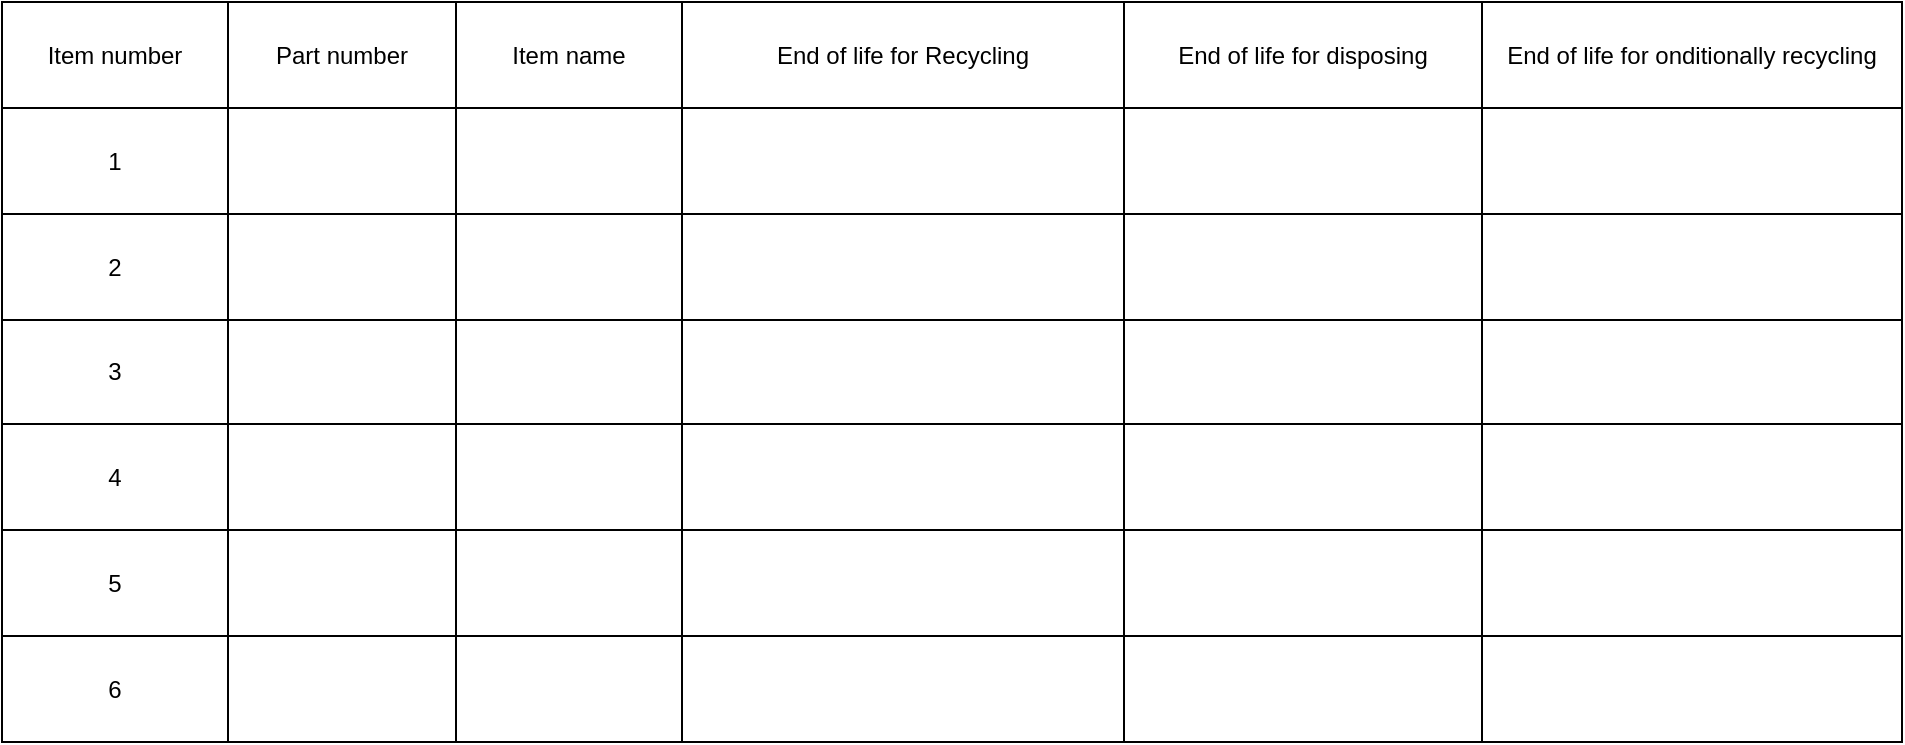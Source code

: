 <mxfile version="15.0.6" type="github">
  <diagram id="hUPv-rZTNqu7wUvO2y3x" name="Page-1">
    <mxGraphModel dx="1186" dy="651" grid="1" gridSize="10" guides="1" tooltips="1" connect="1" arrows="1" fold="1" page="1" pageScale="1" pageWidth="827" pageHeight="1169" math="0" shadow="0">
      <root>
        <mxCell id="0" />
        <mxCell id="1" parent="0" />
        <mxCell id="mOBDqDTa86BtB7iNb8-j-1" value="" style="shape=table;startSize=0;container=1;collapsible=0;childLayout=tableLayout;" vertex="1" parent="1">
          <mxGeometry x="90" y="140" width="950" height="370" as="geometry" />
        </mxCell>
        <mxCell id="mOBDqDTa86BtB7iNb8-j-2" value="" style="shape=partialRectangle;collapsible=0;dropTarget=0;pointerEvents=0;fillColor=none;top=0;left=0;bottom=0;right=0;points=[[0,0.5],[1,0.5]];portConstraint=eastwest;" vertex="1" parent="mOBDqDTa86BtB7iNb8-j-1">
          <mxGeometry width="950" height="53" as="geometry" />
        </mxCell>
        <mxCell id="mOBDqDTa86BtB7iNb8-j-3" value="Item number" style="shape=partialRectangle;html=1;whiteSpace=wrap;connectable=0;overflow=hidden;fillColor=none;top=0;left=0;bottom=0;right=0;" vertex="1" parent="mOBDqDTa86BtB7iNb8-j-2">
          <mxGeometry width="113" height="53" as="geometry" />
        </mxCell>
        <mxCell id="mOBDqDTa86BtB7iNb8-j-4" value="Part number" style="shape=partialRectangle;html=1;whiteSpace=wrap;connectable=0;overflow=hidden;fillColor=none;top=0;left=0;bottom=0;right=0;" vertex="1" parent="mOBDqDTa86BtB7iNb8-j-2">
          <mxGeometry x="113" width="114" height="53" as="geometry" />
        </mxCell>
        <mxCell id="mOBDqDTa86BtB7iNb8-j-5" value="Item name" style="shape=partialRectangle;html=1;whiteSpace=wrap;connectable=0;overflow=hidden;fillColor=none;top=0;left=0;bottom=0;right=0;" vertex="1" parent="mOBDqDTa86BtB7iNb8-j-2">
          <mxGeometry x="227" width="113" height="53" as="geometry" />
        </mxCell>
        <mxCell id="mOBDqDTa86BtB7iNb8-j-6" value="End of life for Recycling" style="shape=partialRectangle;html=1;whiteSpace=wrap;connectable=0;overflow=hidden;fillColor=none;top=0;left=0;bottom=0;right=0;" vertex="1" parent="mOBDqDTa86BtB7iNb8-j-2">
          <mxGeometry x="340" width="221" height="53" as="geometry" />
        </mxCell>
        <mxCell id="mOBDqDTa86BtB7iNb8-j-7" value="End of life for disposing " style="shape=partialRectangle;html=1;whiteSpace=wrap;connectable=0;overflow=hidden;fillColor=none;top=0;left=0;bottom=0;right=0;" vertex="1" parent="mOBDqDTa86BtB7iNb8-j-2">
          <mxGeometry x="561" width="179" height="53" as="geometry" />
        </mxCell>
        <mxCell id="mOBDqDTa86BtB7iNb8-j-8" value="End of life for onditionally recycling" style="shape=partialRectangle;html=1;whiteSpace=wrap;connectable=0;overflow=hidden;fillColor=none;top=0;left=0;bottom=0;right=0;" vertex="1" parent="mOBDqDTa86BtB7iNb8-j-2">
          <mxGeometry x="740" width="210" height="53" as="geometry" />
        </mxCell>
        <mxCell id="mOBDqDTa86BtB7iNb8-j-9" style="shape=partialRectangle;collapsible=0;dropTarget=0;pointerEvents=0;fillColor=none;top=0;left=0;bottom=0;right=0;points=[[0,0.5],[1,0.5]];portConstraint=eastwest;" vertex="1" parent="mOBDqDTa86BtB7iNb8-j-1">
          <mxGeometry y="53" width="950" height="53" as="geometry" />
        </mxCell>
        <mxCell id="mOBDqDTa86BtB7iNb8-j-10" value="1" style="shape=partialRectangle;html=1;whiteSpace=wrap;connectable=0;overflow=hidden;fillColor=none;top=0;left=0;bottom=0;right=0;" vertex="1" parent="mOBDqDTa86BtB7iNb8-j-9">
          <mxGeometry width="113" height="53" as="geometry" />
        </mxCell>
        <mxCell id="mOBDqDTa86BtB7iNb8-j-11" style="shape=partialRectangle;html=1;whiteSpace=wrap;connectable=0;overflow=hidden;fillColor=none;top=0;left=0;bottom=0;right=0;" vertex="1" parent="mOBDqDTa86BtB7iNb8-j-9">
          <mxGeometry x="113" width="114" height="53" as="geometry" />
        </mxCell>
        <mxCell id="mOBDqDTa86BtB7iNb8-j-12" style="shape=partialRectangle;html=1;whiteSpace=wrap;connectable=0;overflow=hidden;fillColor=none;top=0;left=0;bottom=0;right=0;" vertex="1" parent="mOBDqDTa86BtB7iNb8-j-9">
          <mxGeometry x="227" width="113" height="53" as="geometry" />
        </mxCell>
        <mxCell id="mOBDqDTa86BtB7iNb8-j-13" style="shape=partialRectangle;html=1;whiteSpace=wrap;connectable=0;overflow=hidden;fillColor=none;top=0;left=0;bottom=0;right=0;" vertex="1" parent="mOBDqDTa86BtB7iNb8-j-9">
          <mxGeometry x="340" width="221" height="53" as="geometry" />
        </mxCell>
        <mxCell id="mOBDqDTa86BtB7iNb8-j-14" value="" style="shape=partialRectangle;html=1;whiteSpace=wrap;connectable=0;overflow=hidden;fillColor=none;top=0;left=0;bottom=0;right=0;" vertex="1" parent="mOBDqDTa86BtB7iNb8-j-9">
          <mxGeometry x="561" width="179" height="53" as="geometry" />
        </mxCell>
        <mxCell id="mOBDqDTa86BtB7iNb8-j-15" style="shape=partialRectangle;html=1;whiteSpace=wrap;connectable=0;overflow=hidden;fillColor=none;top=0;left=0;bottom=0;right=0;" vertex="1" parent="mOBDqDTa86BtB7iNb8-j-9">
          <mxGeometry x="740" width="210" height="53" as="geometry" />
        </mxCell>
        <mxCell id="mOBDqDTa86BtB7iNb8-j-16" style="shape=partialRectangle;collapsible=0;dropTarget=0;pointerEvents=0;fillColor=none;top=0;left=0;bottom=0;right=0;points=[[0,0.5],[1,0.5]];portConstraint=eastwest;" vertex="1" parent="mOBDqDTa86BtB7iNb8-j-1">
          <mxGeometry y="106" width="950" height="53" as="geometry" />
        </mxCell>
        <mxCell id="mOBDqDTa86BtB7iNb8-j-17" value="2" style="shape=partialRectangle;html=1;whiteSpace=wrap;connectable=0;overflow=hidden;fillColor=none;top=0;left=0;bottom=0;right=0;" vertex="1" parent="mOBDqDTa86BtB7iNb8-j-16">
          <mxGeometry width="113" height="53" as="geometry" />
        </mxCell>
        <mxCell id="mOBDqDTa86BtB7iNb8-j-18" style="shape=partialRectangle;html=1;whiteSpace=wrap;connectable=0;overflow=hidden;fillColor=none;top=0;left=0;bottom=0;right=0;" vertex="1" parent="mOBDqDTa86BtB7iNb8-j-16">
          <mxGeometry x="113" width="114" height="53" as="geometry" />
        </mxCell>
        <mxCell id="mOBDqDTa86BtB7iNb8-j-19" style="shape=partialRectangle;html=1;whiteSpace=wrap;connectable=0;overflow=hidden;fillColor=none;top=0;left=0;bottom=0;right=0;" vertex="1" parent="mOBDqDTa86BtB7iNb8-j-16">
          <mxGeometry x="227" width="113" height="53" as="geometry" />
        </mxCell>
        <mxCell id="mOBDqDTa86BtB7iNb8-j-20" style="shape=partialRectangle;html=1;whiteSpace=wrap;connectable=0;overflow=hidden;fillColor=none;top=0;left=0;bottom=0;right=0;" vertex="1" parent="mOBDqDTa86BtB7iNb8-j-16">
          <mxGeometry x="340" width="221" height="53" as="geometry" />
        </mxCell>
        <mxCell id="mOBDqDTa86BtB7iNb8-j-21" style="shape=partialRectangle;html=1;whiteSpace=wrap;connectable=0;overflow=hidden;fillColor=none;top=0;left=0;bottom=0;right=0;" vertex="1" parent="mOBDqDTa86BtB7iNb8-j-16">
          <mxGeometry x="561" width="179" height="53" as="geometry" />
        </mxCell>
        <mxCell id="mOBDqDTa86BtB7iNb8-j-22" style="shape=partialRectangle;html=1;whiteSpace=wrap;connectable=0;overflow=hidden;fillColor=none;top=0;left=0;bottom=0;right=0;" vertex="1" parent="mOBDqDTa86BtB7iNb8-j-16">
          <mxGeometry x="740" width="210" height="53" as="geometry" />
        </mxCell>
        <mxCell id="mOBDqDTa86BtB7iNb8-j-23" value="" style="shape=partialRectangle;collapsible=0;dropTarget=0;pointerEvents=0;fillColor=none;top=0;left=0;bottom=0;right=0;points=[[0,0.5],[1,0.5]];portConstraint=eastwest;" vertex="1" parent="mOBDqDTa86BtB7iNb8-j-1">
          <mxGeometry y="159" width="950" height="52" as="geometry" />
        </mxCell>
        <mxCell id="mOBDqDTa86BtB7iNb8-j-24" value="3" style="shape=partialRectangle;html=1;whiteSpace=wrap;connectable=0;overflow=hidden;fillColor=none;top=0;left=0;bottom=0;right=0;" vertex="1" parent="mOBDqDTa86BtB7iNb8-j-23">
          <mxGeometry width="113" height="52" as="geometry" />
        </mxCell>
        <mxCell id="mOBDqDTa86BtB7iNb8-j-25" value="" style="shape=partialRectangle;html=1;whiteSpace=wrap;connectable=0;overflow=hidden;fillColor=none;top=0;left=0;bottom=0;right=0;" vertex="1" parent="mOBDqDTa86BtB7iNb8-j-23">
          <mxGeometry x="113" width="114" height="52" as="geometry" />
        </mxCell>
        <mxCell id="mOBDqDTa86BtB7iNb8-j-26" value="" style="shape=partialRectangle;html=1;whiteSpace=wrap;connectable=0;overflow=hidden;fillColor=none;top=0;left=0;bottom=0;right=0;" vertex="1" parent="mOBDqDTa86BtB7iNb8-j-23">
          <mxGeometry x="227" width="113" height="52" as="geometry" />
        </mxCell>
        <mxCell id="mOBDqDTa86BtB7iNb8-j-27" value="" style="shape=partialRectangle;html=1;whiteSpace=wrap;connectable=0;overflow=hidden;fillColor=none;top=0;left=0;bottom=0;right=0;" vertex="1" parent="mOBDqDTa86BtB7iNb8-j-23">
          <mxGeometry x="340" width="221" height="52" as="geometry" />
        </mxCell>
        <mxCell id="mOBDqDTa86BtB7iNb8-j-28" value="" style="shape=partialRectangle;html=1;whiteSpace=wrap;connectable=0;overflow=hidden;fillColor=none;top=0;left=0;bottom=0;right=0;" vertex="1" parent="mOBDqDTa86BtB7iNb8-j-23">
          <mxGeometry x="561" width="179" height="52" as="geometry" />
        </mxCell>
        <mxCell id="mOBDqDTa86BtB7iNb8-j-29" value="" style="shape=partialRectangle;html=1;whiteSpace=wrap;connectable=0;overflow=hidden;fillColor=none;top=0;left=0;bottom=0;right=0;" vertex="1" parent="mOBDqDTa86BtB7iNb8-j-23">
          <mxGeometry x="740" width="210" height="52" as="geometry" />
        </mxCell>
        <mxCell id="mOBDqDTa86BtB7iNb8-j-30" value="" style="shape=partialRectangle;collapsible=0;dropTarget=0;pointerEvents=0;fillColor=none;top=0;left=0;bottom=0;right=0;points=[[0,0.5],[1,0.5]];portConstraint=eastwest;" vertex="1" parent="mOBDqDTa86BtB7iNb8-j-1">
          <mxGeometry y="211" width="950" height="53" as="geometry" />
        </mxCell>
        <mxCell id="mOBDqDTa86BtB7iNb8-j-31" value="4" style="shape=partialRectangle;html=1;whiteSpace=wrap;connectable=0;overflow=hidden;fillColor=none;top=0;left=0;bottom=0;right=0;" vertex="1" parent="mOBDqDTa86BtB7iNb8-j-30">
          <mxGeometry width="113" height="53" as="geometry" />
        </mxCell>
        <mxCell id="mOBDqDTa86BtB7iNb8-j-32" value="" style="shape=partialRectangle;html=1;whiteSpace=wrap;connectable=0;overflow=hidden;fillColor=none;top=0;left=0;bottom=0;right=0;" vertex="1" parent="mOBDqDTa86BtB7iNb8-j-30">
          <mxGeometry x="113" width="114" height="53" as="geometry" />
        </mxCell>
        <mxCell id="mOBDqDTa86BtB7iNb8-j-33" value="" style="shape=partialRectangle;html=1;whiteSpace=wrap;connectable=0;overflow=hidden;fillColor=none;top=0;left=0;bottom=0;right=0;" vertex="1" parent="mOBDqDTa86BtB7iNb8-j-30">
          <mxGeometry x="227" width="113" height="53" as="geometry" />
        </mxCell>
        <mxCell id="mOBDqDTa86BtB7iNb8-j-34" value="" style="shape=partialRectangle;html=1;whiteSpace=wrap;connectable=0;overflow=hidden;fillColor=none;top=0;left=0;bottom=0;right=0;" vertex="1" parent="mOBDqDTa86BtB7iNb8-j-30">
          <mxGeometry x="340" width="221" height="53" as="geometry" />
        </mxCell>
        <mxCell id="mOBDqDTa86BtB7iNb8-j-35" value="" style="shape=partialRectangle;html=1;whiteSpace=wrap;connectable=0;overflow=hidden;fillColor=none;top=0;left=0;bottom=0;right=0;" vertex="1" parent="mOBDqDTa86BtB7iNb8-j-30">
          <mxGeometry x="561" width="179" height="53" as="geometry" />
        </mxCell>
        <mxCell id="mOBDqDTa86BtB7iNb8-j-36" value="" style="shape=partialRectangle;html=1;whiteSpace=wrap;connectable=0;overflow=hidden;fillColor=none;top=0;left=0;bottom=0;right=0;" vertex="1" parent="mOBDqDTa86BtB7iNb8-j-30">
          <mxGeometry x="740" width="210" height="53" as="geometry" />
        </mxCell>
        <mxCell id="mOBDqDTa86BtB7iNb8-j-37" value="" style="shape=partialRectangle;collapsible=0;dropTarget=0;pointerEvents=0;fillColor=none;top=0;left=0;bottom=0;right=0;points=[[0,0.5],[1,0.5]];portConstraint=eastwest;" vertex="1" parent="mOBDqDTa86BtB7iNb8-j-1">
          <mxGeometry y="264" width="950" height="53" as="geometry" />
        </mxCell>
        <mxCell id="mOBDqDTa86BtB7iNb8-j-38" value="5" style="shape=partialRectangle;html=1;whiteSpace=wrap;connectable=0;overflow=hidden;fillColor=none;top=0;left=0;bottom=0;right=0;" vertex="1" parent="mOBDqDTa86BtB7iNb8-j-37">
          <mxGeometry width="113" height="53" as="geometry" />
        </mxCell>
        <mxCell id="mOBDqDTa86BtB7iNb8-j-39" value="" style="shape=partialRectangle;html=1;whiteSpace=wrap;connectable=0;overflow=hidden;fillColor=none;top=0;left=0;bottom=0;right=0;" vertex="1" parent="mOBDqDTa86BtB7iNb8-j-37">
          <mxGeometry x="113" width="114" height="53" as="geometry" />
        </mxCell>
        <mxCell id="mOBDqDTa86BtB7iNb8-j-40" value="" style="shape=partialRectangle;html=1;whiteSpace=wrap;connectable=0;overflow=hidden;fillColor=none;top=0;left=0;bottom=0;right=0;" vertex="1" parent="mOBDqDTa86BtB7iNb8-j-37">
          <mxGeometry x="227" width="113" height="53" as="geometry" />
        </mxCell>
        <mxCell id="mOBDqDTa86BtB7iNb8-j-41" value="" style="shape=partialRectangle;html=1;whiteSpace=wrap;connectable=0;overflow=hidden;fillColor=none;top=0;left=0;bottom=0;right=0;" vertex="1" parent="mOBDqDTa86BtB7iNb8-j-37">
          <mxGeometry x="340" width="221" height="53" as="geometry" />
        </mxCell>
        <mxCell id="mOBDqDTa86BtB7iNb8-j-42" value="" style="shape=partialRectangle;html=1;whiteSpace=wrap;connectable=0;overflow=hidden;fillColor=none;top=0;left=0;bottom=0;right=0;" vertex="1" parent="mOBDqDTa86BtB7iNb8-j-37">
          <mxGeometry x="561" width="179" height="53" as="geometry" />
        </mxCell>
        <mxCell id="mOBDqDTa86BtB7iNb8-j-43" value="" style="shape=partialRectangle;html=1;whiteSpace=wrap;connectable=0;overflow=hidden;fillColor=none;top=0;left=0;bottom=0;right=0;" vertex="1" parent="mOBDqDTa86BtB7iNb8-j-37">
          <mxGeometry x="740" width="210" height="53" as="geometry" />
        </mxCell>
        <mxCell id="mOBDqDTa86BtB7iNb8-j-44" value="" style="shape=partialRectangle;collapsible=0;dropTarget=0;pointerEvents=0;fillColor=none;top=0;left=0;bottom=0;right=0;points=[[0,0.5],[1,0.5]];portConstraint=eastwest;" vertex="1" parent="mOBDqDTa86BtB7iNb8-j-1">
          <mxGeometry y="317" width="950" height="53" as="geometry" />
        </mxCell>
        <mxCell id="mOBDqDTa86BtB7iNb8-j-45" value="6" style="shape=partialRectangle;html=1;whiteSpace=wrap;connectable=0;overflow=hidden;fillColor=none;top=0;left=0;bottom=0;right=0;" vertex="1" parent="mOBDqDTa86BtB7iNb8-j-44">
          <mxGeometry width="113" height="53" as="geometry" />
        </mxCell>
        <mxCell id="mOBDqDTa86BtB7iNb8-j-46" value="" style="shape=partialRectangle;html=1;whiteSpace=wrap;connectable=0;overflow=hidden;fillColor=none;top=0;left=0;bottom=0;right=0;" vertex="1" parent="mOBDqDTa86BtB7iNb8-j-44">
          <mxGeometry x="113" width="114" height="53" as="geometry" />
        </mxCell>
        <mxCell id="mOBDqDTa86BtB7iNb8-j-47" value="" style="shape=partialRectangle;html=1;whiteSpace=wrap;connectable=0;overflow=hidden;fillColor=none;top=0;left=0;bottom=0;right=0;" vertex="1" parent="mOBDqDTa86BtB7iNb8-j-44">
          <mxGeometry x="227" width="113" height="53" as="geometry" />
        </mxCell>
        <mxCell id="mOBDqDTa86BtB7iNb8-j-48" value="" style="shape=partialRectangle;html=1;whiteSpace=wrap;connectable=0;overflow=hidden;fillColor=none;top=0;left=0;bottom=0;right=0;" vertex="1" parent="mOBDqDTa86BtB7iNb8-j-44">
          <mxGeometry x="340" width="221" height="53" as="geometry" />
        </mxCell>
        <mxCell id="mOBDqDTa86BtB7iNb8-j-49" value="" style="shape=partialRectangle;html=1;whiteSpace=wrap;connectable=0;overflow=hidden;fillColor=none;top=0;left=0;bottom=0;right=0;" vertex="1" parent="mOBDqDTa86BtB7iNb8-j-44">
          <mxGeometry x="561" width="179" height="53" as="geometry" />
        </mxCell>
        <mxCell id="mOBDqDTa86BtB7iNb8-j-50" value="" style="shape=partialRectangle;html=1;whiteSpace=wrap;connectable=0;overflow=hidden;fillColor=none;top=0;left=0;bottom=0;right=0;" vertex="1" parent="mOBDqDTa86BtB7iNb8-j-44">
          <mxGeometry x="740" width="210" height="53" as="geometry" />
        </mxCell>
      </root>
    </mxGraphModel>
  </diagram>
</mxfile>
